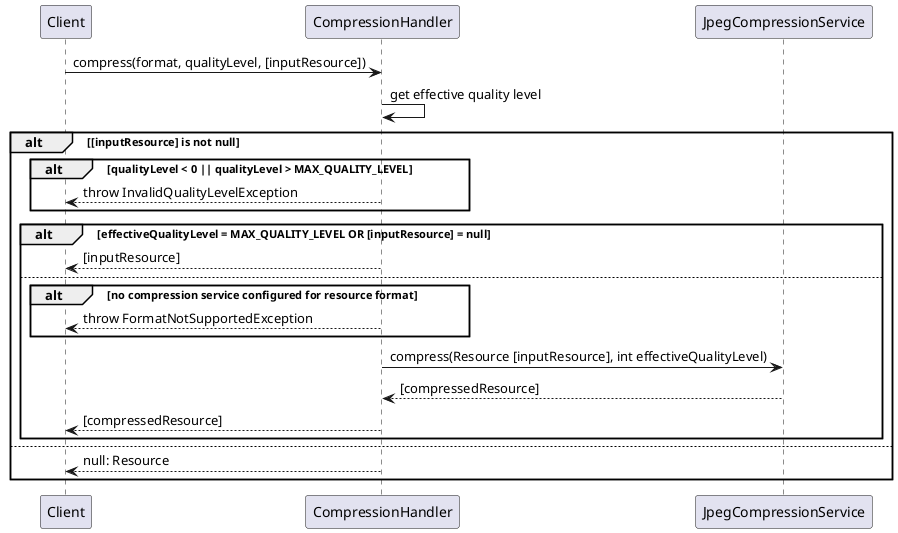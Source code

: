 @startuml CompressionHandler.compress

!$inputResource = "[inputResource]"
!$compressedResource = "[compressedResource]"

Client -> CompressionHandler: compress(format, qualityLevel, $inputResource)

CompressionHandler -> CompressionHandler: get effective quality level

alt $inputResource is not null

    alt qualityLevel < 0 || qualityLevel > MAX_QUALITY_LEVEL
        CompressionHandler --> Client: throw InvalidQualityLevelException
    end

    alt effectiveQualityLevel = MAX_QUALITY_LEVEL OR $inputResource = null
        CompressionHandler --> Client: $inputResource
    else
        alt no compression service configured for resource format
            CompressionHandler --> Client: throw FormatNotSupportedException
        end
        CompressionHandler -> JpegCompressionService: compress(Resource $inputResource, int effectiveQualityLevel)
        JpegCompressionService --> CompressionHandler: $compressedResource
        CompressionHandler --> Client: $compressedResource
    end

else
    CompressionHandler --> Client: null: Resource
end

@enduml